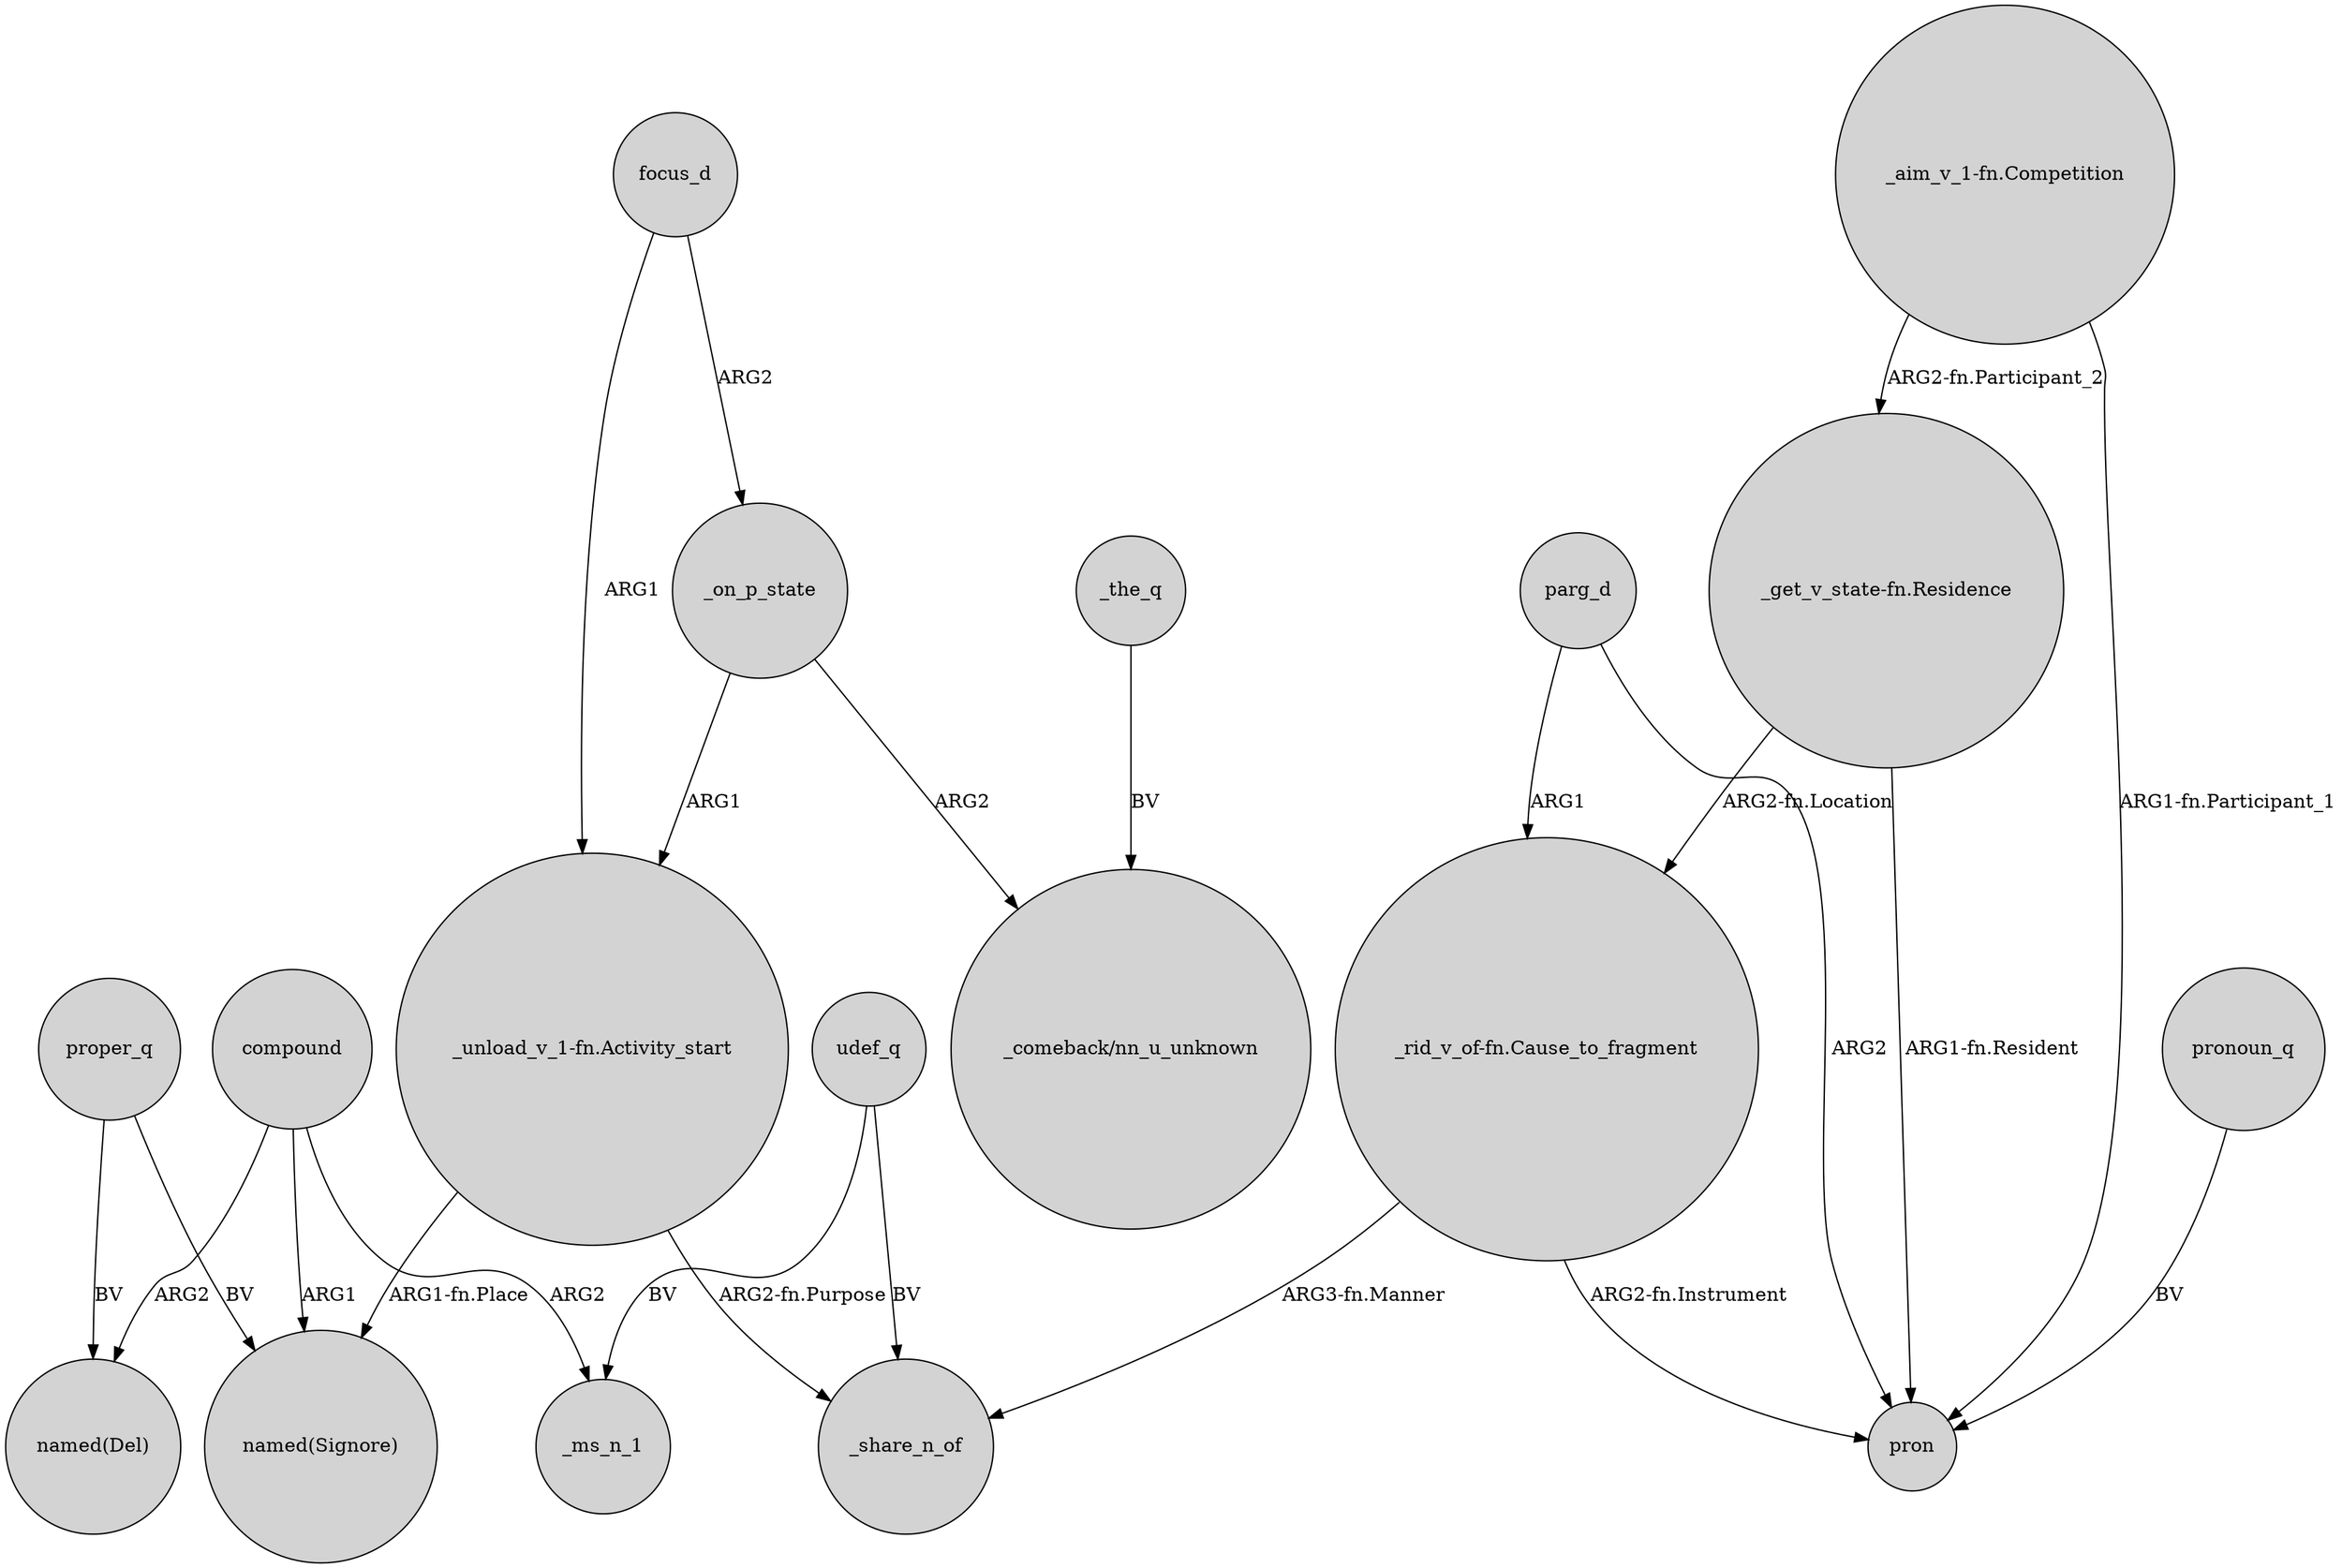 digraph {
	node [shape=circle style=filled]
	"_get_v_state-fn.Residence" -> "_rid_v_of-fn.Cause_to_fragment" [label="ARG2-fn.Location"]
	"_unload_v_1-fn.Activity_start" -> _share_n_of [label="ARG2-fn.Purpose"]
	compound -> _ms_n_1 [label=ARG2]
	compound -> "named(Signore)" [label=ARG1]
	parg_d -> pron [label=ARG2]
	"_aim_v_1-fn.Competition" -> "_get_v_state-fn.Residence" [label="ARG2-fn.Participant_2"]
	focus_d -> "_unload_v_1-fn.Activity_start" [label=ARG1]
	"_aim_v_1-fn.Competition" -> pron [label="ARG1-fn.Participant_1"]
	focus_d -> _on_p_state [label=ARG2]
	_on_p_state -> "_unload_v_1-fn.Activity_start" [label=ARG1]
	parg_d -> "_rid_v_of-fn.Cause_to_fragment" [label=ARG1]
	"_get_v_state-fn.Residence" -> pron [label="ARG1-fn.Resident"]
	pronoun_q -> pron [label=BV]
	proper_q -> "named(Signore)" [label=BV]
	proper_q -> "named(Del)" [label=BV]
	udef_q -> _share_n_of [label=BV]
	"_unload_v_1-fn.Activity_start" -> "named(Signore)" [label="ARG1-fn.Place"]
	udef_q -> _ms_n_1 [label=BV]
	"_rid_v_of-fn.Cause_to_fragment" -> _share_n_of [label="ARG3-fn.Manner"]
	_the_q -> "_comeback/nn_u_unknown" [label=BV]
	"_rid_v_of-fn.Cause_to_fragment" -> pron [label="ARG2-fn.Instrument"]
	_on_p_state -> "_comeback/nn_u_unknown" [label=ARG2]
	compound -> "named(Del)" [label=ARG2]
}
